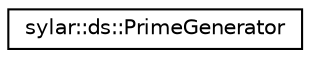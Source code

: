 digraph "类继承关系图"
{
 // LATEX_PDF_SIZE
  edge [fontname="Helvetica",fontsize="10",labelfontname="Helvetica",labelfontsize="10"];
  node [fontname="Helvetica",fontsize="10",shape=record];
  rankdir="LR";
  Node0 [label="sylar::ds::PrimeGenerator",height=0.2,width=0.4,color="black", fillcolor="white", style="filled",URL="$classsylar_1_1ds_1_1PrimeGenerator.html",tooltip=" "];
}
